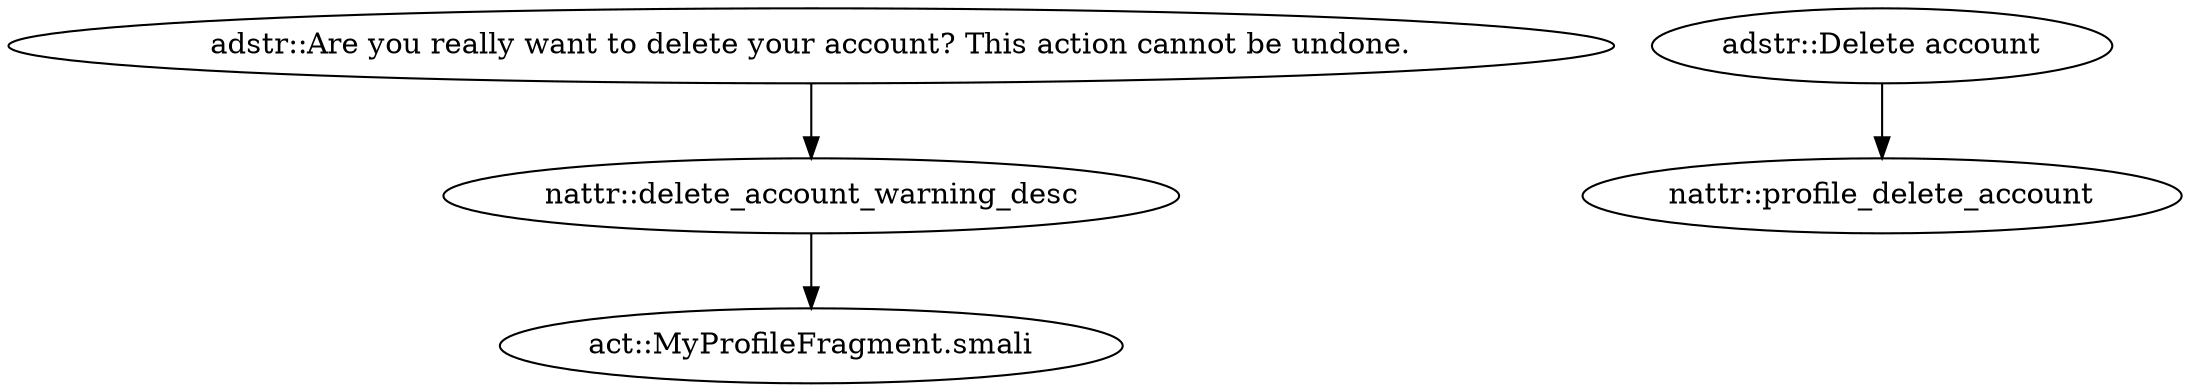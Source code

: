 digraph G {
"adstr::Are you really want to delete your account? This action cannot be undone." -> "nattr::delete_account_warning_desc"
"adstr::Delete account" -> "nattr::profile_delete_account"
"nattr::delete_account_warning_desc" -> "act::MyProfileFragment.smali"
}
